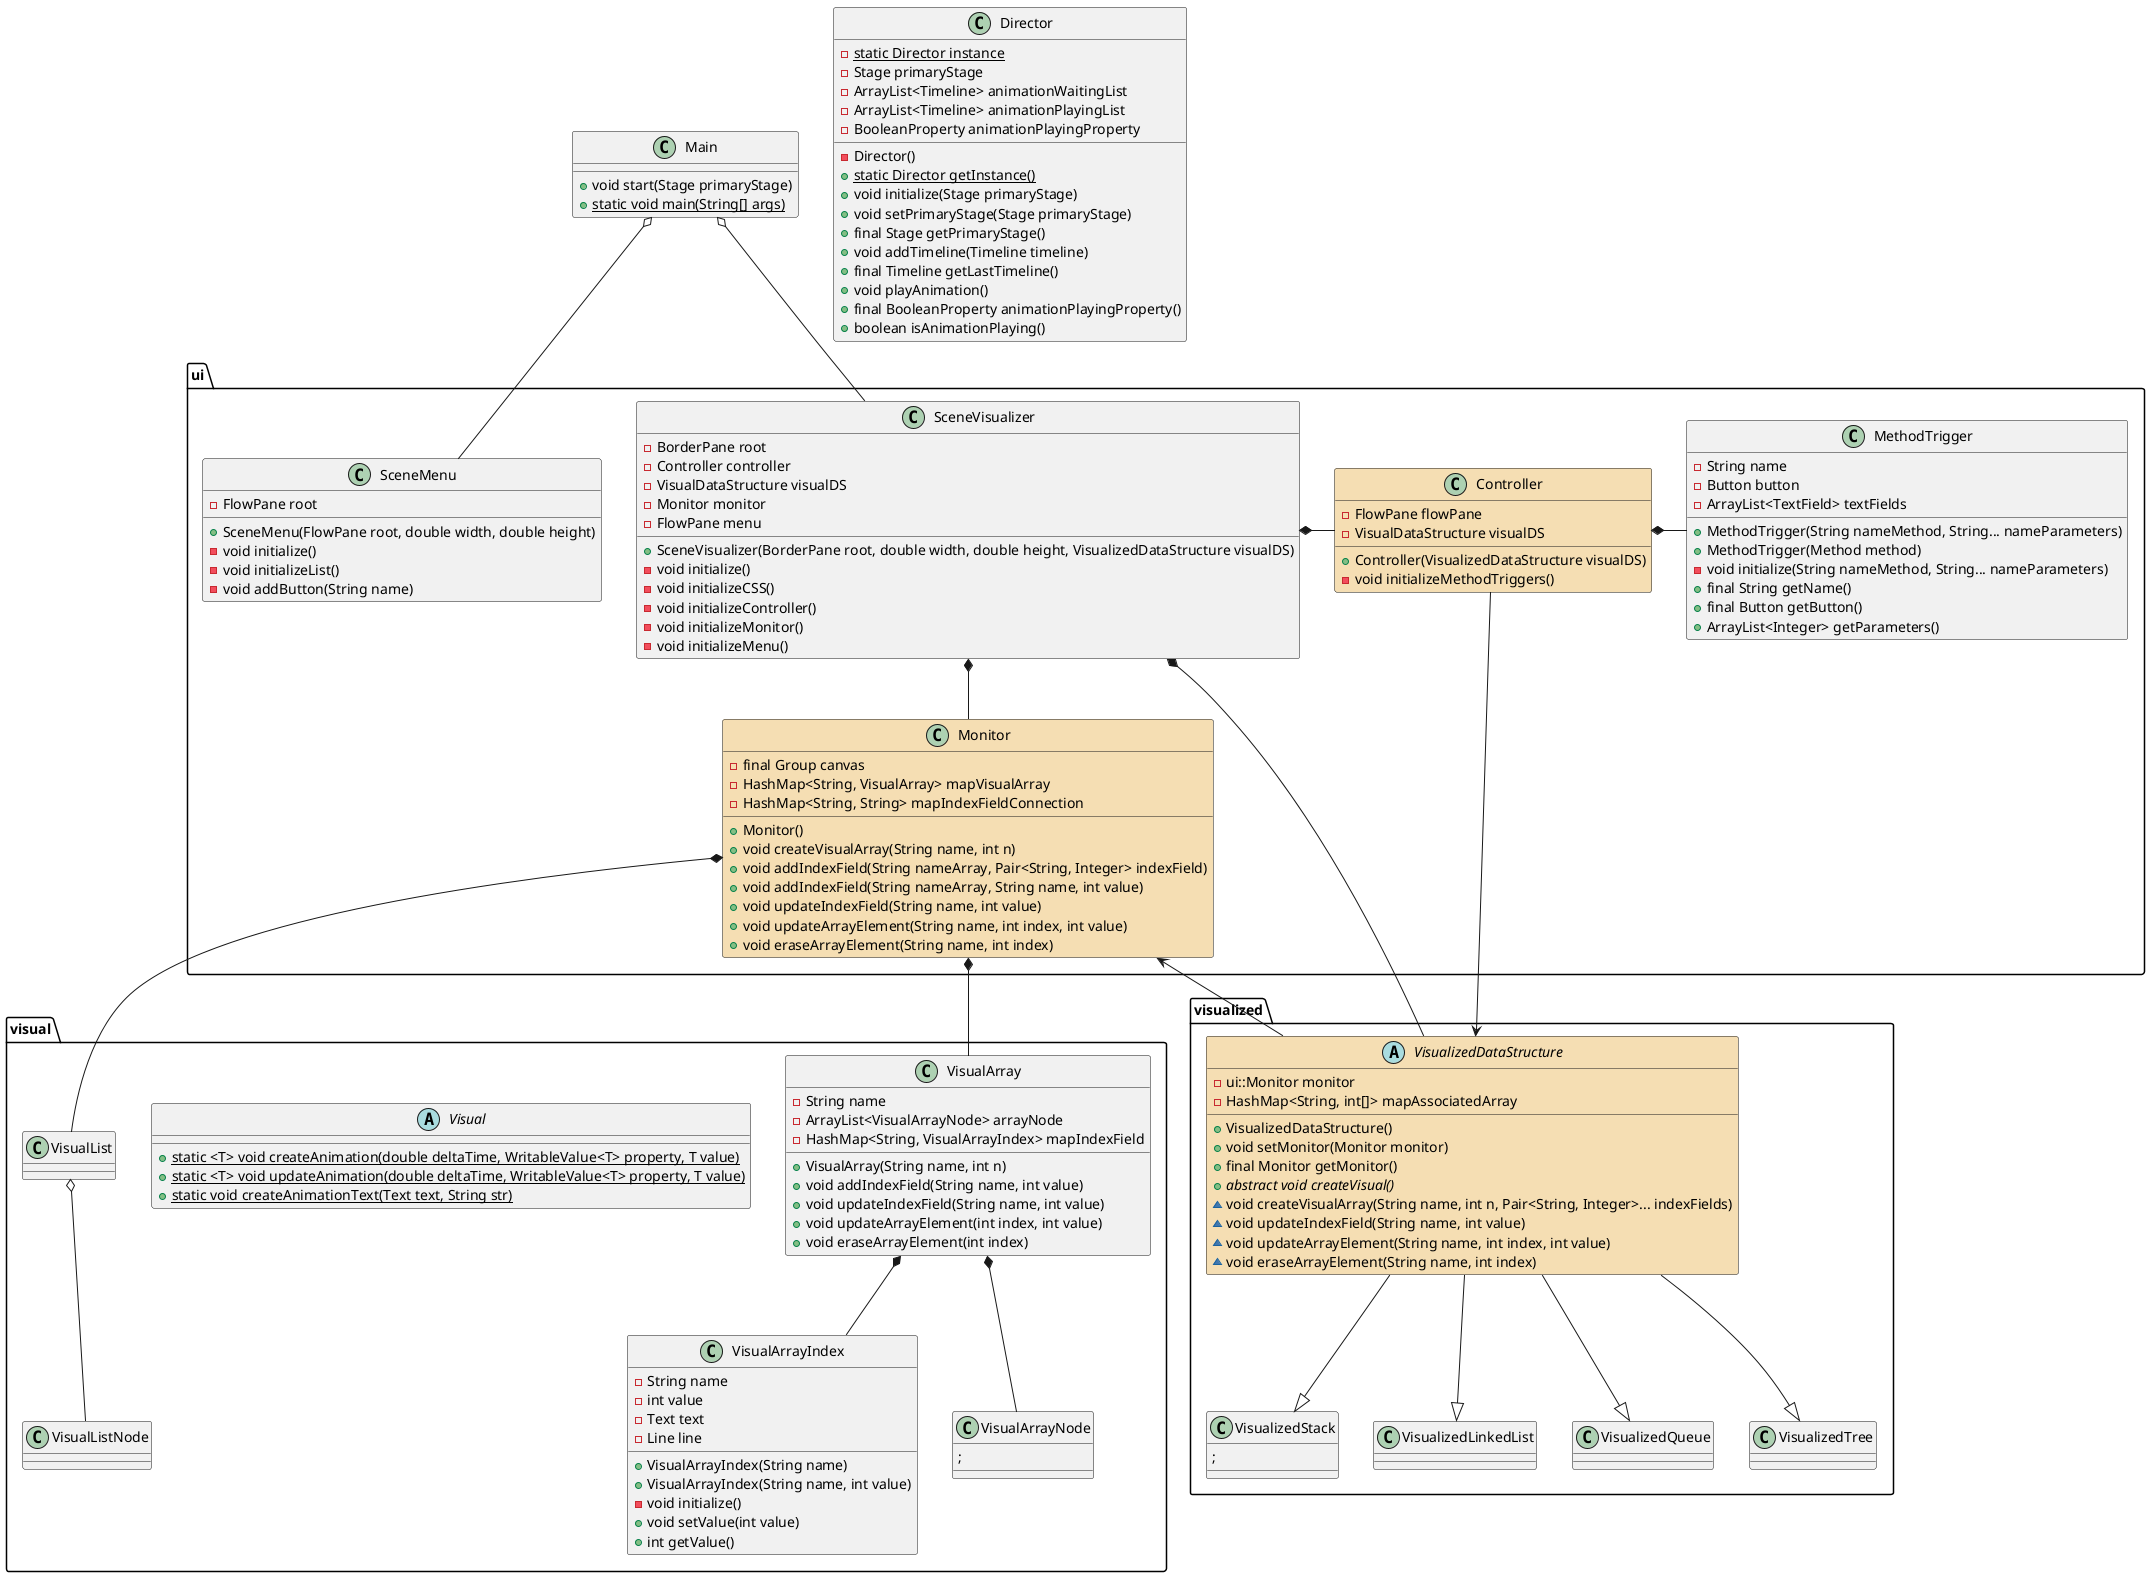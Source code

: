 @startuml demo

set namespaceSeparator ::

namespace ui {

    class SceneMenu {
        - FlowPane root
        + SceneMenu(FlowPane root, double width, double height)
        - void initialize()
        - void initializeList()
        - void addButton(String name)
    }
    class SceneVisualizer {
        - BorderPane root
        - Controller controller
        - VisualDataStructure visualDS
        - Monitor monitor
        - FlowPane menu
        + SceneVisualizer(BorderPane root, double width, double height, VisualizedDataStructure visualDS)
        - void initialize()
        - void initializeCSS()
        - void initializeController()
        - void initializeMonitor()
        - void initializeMenu()
    }

    class Controller #Wheat {
        - FlowPane flowPane
        - VisualDataStructure visualDS
        + Controller(VisualizedDataStructure visualDS)
        - void initializeMethodTriggers()
    }
    class MethodTrigger {
        - String name
        - Button button
        - ArrayList<TextField> textFields
        + MethodTrigger(String nameMethod, String... nameParameters)
        + MethodTrigger(Method method)
        - void initialize(String nameMethod, String... nameParameters)
        + final String getName()
        + final Button getButton()
        + ArrayList<Integer> getParameters()
    }
    class Monitor #Wheat {
        - final Group canvas
        - HashMap<String, VisualArray> mapVisualArray
        - HashMap<String, String> mapIndexFieldConnection
        + Monitor()
        + void createVisualArray(String name, int n)
        + void addIndexField(String nameArray, Pair<String, Integer> indexField)
        + void addIndexField(String nameArray, String name, int value)
        + void updateIndexField(String name, int value)
        + void updateArrayElement(String name, int index, int value)
        + void eraseArrayElement(String name, int index)
    }

    SceneVisualizer *- Controller
    SceneVisualizer *-- Monitor
    Controller *- MethodTrigger

}

namespace visualized {

    abstract class VisualizedDataStructure #Wheat {
        - ui::Monitor monitor
        - HashMap<String, int[]> mapAssociatedArray
        + VisualizedDataStructure()
        + void setMonitor(Monitor monitor)
        + final Monitor getMonitor()
        + {abstract} abstract void createVisual()
        ~ void createVisualArray(String name, int n, Pair<String, Integer>... indexFields)
        ~ void updateIndexField(String name, int value)
        ~ void updateArrayElement(String name, int index, int value)
        ~ void eraseArrayElement(String name, int index)
    }
    class VisualizedStack {
        ;
    }

    VisualizedDataStructure --|> VisualizedLinkedList
    VisualizedDataStructure --|> VisualizedStack
    VisualizedDataStructure --|> VisualizedQueue
    VisualizedDataStructure --|> VisualizedTree
}

namespace visual {

    abstract class Visual {
        + {static} static <T> void createAnimation(double deltaTime, WritableValue<T> property, T value)
        + {static} static <T> void updateAnimation(double deltaTime, WritableValue<T> property, T value)
        + {static} static void createAnimationText(Text text, String str)
    }
    class VisualArray {
        - String name
        - ArrayList<VisualArrayNode> arrayNode
        - HashMap<String, VisualArrayIndex> mapIndexField
        + VisualArray(String name, int n)
        + void addIndexField(String name, int value)
        + void updateIndexField(String name, int value)
        + void updateArrayElement(int index, int value)
        + void eraseArrayElement(int index)
    }
    class VisualArrayIndex {
        - String name
        - int value
        - Text text
        - Line line
        + VisualArrayIndex(String name)
        + VisualArrayIndex(String name, int value)
        - void initialize()
        + void setValue(int value)
        + int getValue()
    }
    class VisualArrayNode {
        ;
    }

    VisualArray *-- VisualArrayIndex
    VisualArray *-- VisualArrayNode
    VisualList o-- VisualListNode
}

class Main {
    + void start(Stage primaryStage)
    + {static} static void main(String[] args)
}

class Director {
    - {static} static Director instance
    - Stage primaryStage
    - ArrayList<Timeline> animationWaitingList
    - ArrayList<Timeline> animationPlayingList
    - BooleanProperty animationPlayingProperty
    - Director()
    + {static} static Director getInstance()
    + void initialize(Stage primaryStage)
    + void setPrimaryStage(Stage primaryStage)
    + final Stage getPrimaryStage()
    + void addTimeline(Timeline timeline)
    + final Timeline getLastTimeline()
    + void playAnimation()
    + final BooleanProperty animationPlayingProperty()
    + boolean isAnimationPlaying()
}

Main o-- ui::SceneMenu
Main o-- ui::SceneVisualizer

ui::SceneVisualizer *-- visualized::VisualizedDataStructure
ui::Controller -down-> visualized::VisualizedDataStructure
visualized::VisualizedDataStructure -up-> ui::Monitor

ui::Monitor *-- visual::VisualArray
ui::Monitor *-- visual::VisualList

visualized::VisualizedDataStructure -left[hidden]-> visual::VisualArray

@enduml
